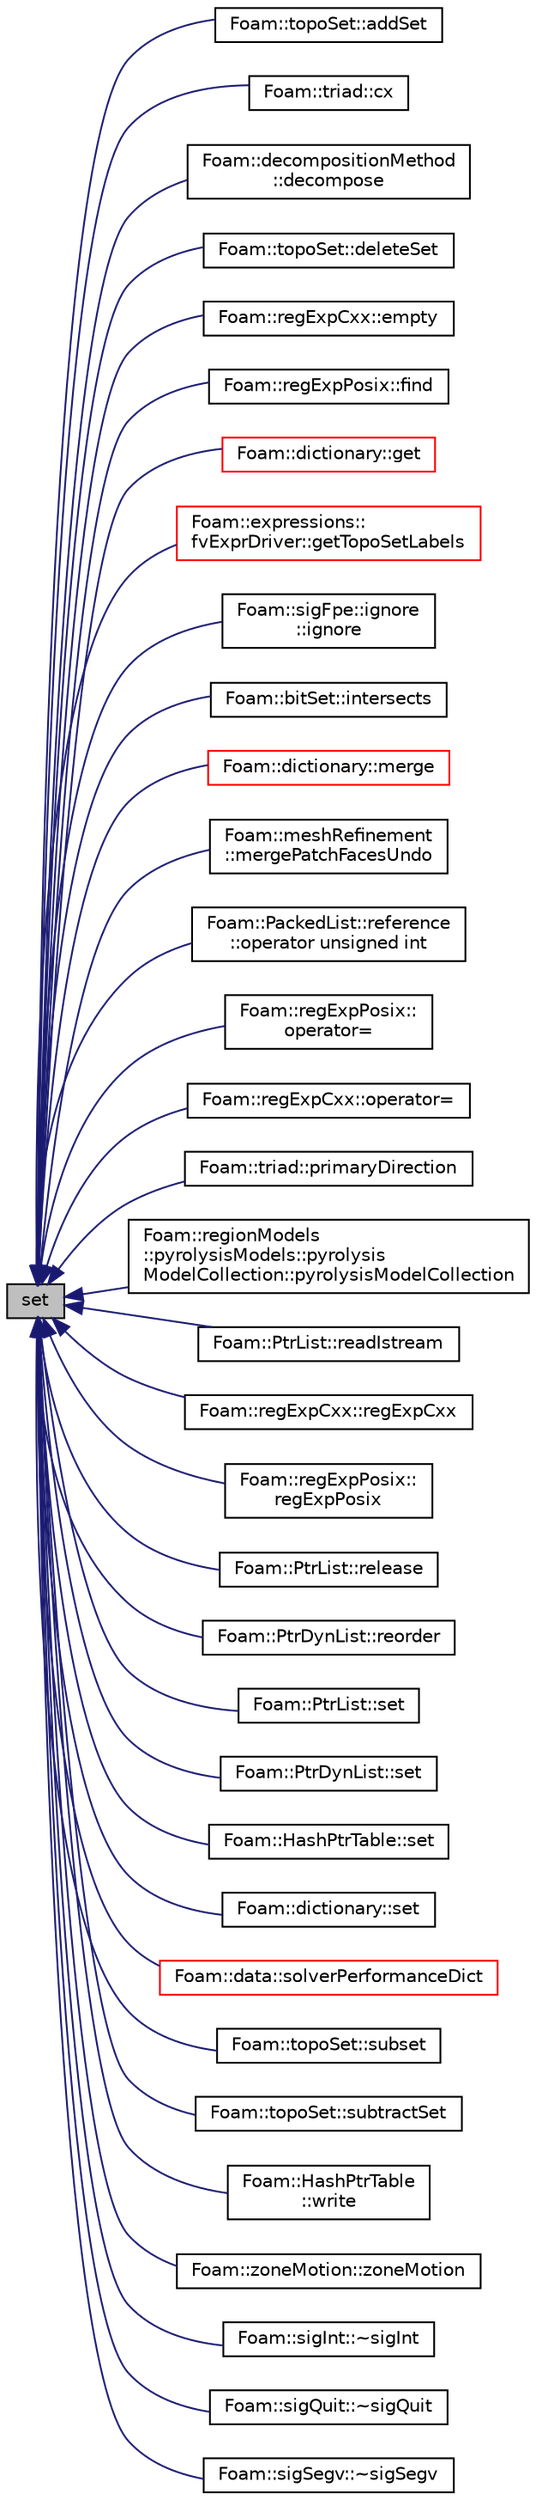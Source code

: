 digraph "set"
{
  bgcolor="transparent";
  edge [fontname="Helvetica",fontsize="10",labelfontname="Helvetica",labelfontsize="10"];
  node [fontname="Helvetica",fontsize="10",shape=record];
  rankdir="LR";
  Node1 [label="set",height=0.2,width=0.4,color="black", fillcolor="grey75", style="filled" fontcolor="black"];
  Node1 -> Node2 [dir="back",color="midnightblue",fontsize="10",style="solid",fontname="Helvetica"];
  Node2 [label="Foam::topoSet::addSet",height=0.2,width=0.4,color="black",URL="$classFoam_1_1topoSet.html#aac9372868e32f2c7de8b956890f035c2",tooltip="Add elements present in set. "];
  Node1 -> Node3 [dir="back",color="midnightblue",fontsize="10",style="solid",fontname="Helvetica"];
  Node3 [label="Foam::triad::cx",height=0.2,width=0.4,color="black",URL="$classFoam_1_1triad.html#a996b1a61fc12a529d49e5a12fec1dca5",tooltip="Extract vector for column 0. "];
  Node1 -> Node4 [dir="back",color="midnightblue",fontsize="10",style="solid",fontname="Helvetica"];
  Node4 [label="Foam::decompositionMethod\l::decompose",height=0.2,width=0.4,color="black",URL="$classFoam_1_1decompositionMethod.html#a60c75ce7fedd00f53318a801b59e87a8"];
  Node1 -> Node5 [dir="back",color="midnightblue",fontsize="10",style="solid",fontname="Helvetica"];
  Node5 [label="Foam::topoSet::deleteSet",height=0.2,width=0.4,color="black",URL="$classFoam_1_1topoSet.html#a839cd96efb75b9c2926af738ca9657a6",tooltip="Deprecated(2018-10) subtract elements present in set. "];
  Node1 -> Node6 [dir="back",color="midnightblue",fontsize="10",style="solid",fontname="Helvetica"];
  Node6 [label="Foam::regExpCxx::empty",height=0.2,width=0.4,color="black",URL="$classFoam_1_1regExpCxx.html#a3f6fc5de06a318920d84f3c3742db07f",tooltip="Return true if expression is empty. "];
  Node1 -> Node7 [dir="back",color="midnightblue",fontsize="10",style="solid",fontname="Helvetica"];
  Node7 [label="Foam::regExpPosix::find",height=0.2,width=0.4,color="black",URL="$classFoam_1_1regExpPosix.html#af5166cb725709a628f871650ce63260c",tooltip="Find position within the text. "];
  Node1 -> Node8 [dir="back",color="midnightblue",fontsize="10",style="solid",fontname="Helvetica"];
  Node8 [label="Foam::dictionary::get",height=0.2,width=0.4,color="red",URL="$classFoam_1_1dictionary.html#a77e42e567926a2832d92912ed995055a",tooltip="Find and return a T. FatalIOError if not found, or if the number of tokens is incorrect. "];
  Node1 -> Node9 [dir="back",color="midnightblue",fontsize="10",style="solid",fontname="Helvetica"];
  Node9 [label="Foam::expressions::\lfvExprDriver::getTopoSetLabels",height=0.2,width=0.4,color="red",URL="$classFoam_1_1expressions_1_1fvExprDriver.html#a5ab4e994c8fd9d70d6e9ce965d7efb81",tooltip="Read and return labels associated with the topo set. "];
  Node1 -> Node10 [dir="back",color="midnightblue",fontsize="10",style="solid",fontname="Helvetica"];
  Node10 [label="Foam::sigFpe::ignore\l::ignore",height=0.2,width=0.4,color="black",URL="$classFoam_1_1sigFpe_1_1ignore.html#a0b2aba19fa73e271c1e899335afadcb7",tooltip="Constructor deactivates any previously active SIGFPE handler. "];
  Node1 -> Node11 [dir="back",color="midnightblue",fontsize="10",style="solid",fontname="Helvetica"];
  Node11 [label="Foam::bitSet::intersects",height=0.2,width=0.4,color="black",URL="$classFoam_1_1bitSet.html#a8090e4fc5e784fd4fde54d0abf7df5ed",tooltip="True if any bits in the other bitset intersect (are the same). "];
  Node1 -> Node12 [dir="back",color="midnightblue",fontsize="10",style="solid",fontname="Helvetica"];
  Node12 [label="Foam::dictionary::merge",height=0.2,width=0.4,color="red",URL="$classFoam_1_1dictionary.html#a60ca4c5b0f4d79897a61a6e1ce3ef9fb",tooltip="Merge entries from the given dictionary. "];
  Node1 -> Node13 [dir="back",color="midnightblue",fontsize="10",style="solid",fontname="Helvetica"];
  Node13 [label="Foam::meshRefinement\l::mergePatchFacesUndo",height=0.2,width=0.4,color="black",URL="$classFoam_1_1meshRefinement.html#ad8250b1fa9c2e0cc9f75bd08c017d11a",tooltip="Merge coplanar faces. preserveFaces is != -1 for faces. "];
  Node1 -> Node14 [dir="back",color="midnightblue",fontsize="10",style="solid",fontname="Helvetica"];
  Node14 [label="Foam::PackedList::reference\l::operator unsigned int",height=0.2,width=0.4,color="black",URL="$classFoam_1_1PackedList_1_1reference.html#ad3458486e208bbd7b782352192c6af82",tooltip="Conversion operator. "];
  Node1 -> Node15 [dir="back",color="midnightblue",fontsize="10",style="solid",fontname="Helvetica"];
  Node15 [label="Foam::regExpPosix::\loperator=",height=0.2,width=0.4,color="black",URL="$classFoam_1_1regExpPosix.html#a159a88aa6c10c550b20d06c2b40a423b",tooltip="Assign and compile pattern from string. "];
  Node1 -> Node16 [dir="back",color="midnightblue",fontsize="10",style="solid",fontname="Helvetica"];
  Node16 [label="Foam::regExpCxx::operator=",height=0.2,width=0.4,color="black",URL="$classFoam_1_1regExpCxx.html#a159a88aa6c10c550b20d06c2b40a423b",tooltip="Assign and compile pattern from string. "];
  Node1 -> Node17 [dir="back",color="midnightblue",fontsize="10",style="solid",fontname="Helvetica"];
  Node17 [label="Foam::triad::primaryDirection",height=0.2,width=0.4,color="black",URL="$classFoam_1_1triad.html#a71d6039e4941440fc989488afee7c18f",tooltip="Return the primary direction of the vector v. "];
  Node1 -> Node18 [dir="back",color="midnightblue",fontsize="10",style="solid",fontname="Helvetica"];
  Node18 [label="Foam::regionModels\l::pyrolysisModels::pyrolysis\lModelCollection::pyrolysisModelCollection",height=0.2,width=0.4,color="black",URL="$classFoam_1_1regionModels_1_1pyrolysisModels_1_1pyrolysisModelCollection.html#a1b4173eb8a704738b95f1ba8542805dc",tooltip="Construct from mesh. "];
  Node1 -> Node19 [dir="back",color="midnightblue",fontsize="10",style="solid",fontname="Helvetica"];
  Node19 [label="Foam::PtrList::readIstream",height=0.2,width=0.4,color="black",URL="$classFoam_1_1PtrList.html#abd10854d664e07f878aff6bb4699f02d",tooltip="Read from Istream using Istream constructor class. "];
  Node1 -> Node20 [dir="back",color="midnightblue",fontsize="10",style="solid",fontname="Helvetica"];
  Node20 [label="Foam::regExpCxx::regExpCxx",height=0.2,width=0.4,color="black",URL="$classFoam_1_1regExpCxx.html#a9e234ba99557b0c6b0660bd5589b1059",tooltip="Construct from string. "];
  Node1 -> Node21 [dir="back",color="midnightblue",fontsize="10",style="solid",fontname="Helvetica"];
  Node21 [label="Foam::regExpPosix::\lregExpPosix",height=0.2,width=0.4,color="black",URL="$classFoam_1_1regExpPosix.html#a9cff0d27cd8a85ba1554b6001282a8d8",tooltip="Construct from string. "];
  Node1 -> Node22 [dir="back",color="midnightblue",fontsize="10",style="solid",fontname="Helvetica"];
  Node22 [label="Foam::PtrList::release",height=0.2,width=0.4,color="black",URL="$classFoam_1_1PtrList.html#a35fc868178d51a036f1886bb0ea38813",tooltip="Release ownership of the pointer at the given position. "];
  Node1 -> Node23 [dir="back",color="midnightblue",fontsize="10",style="solid",fontname="Helvetica"];
  Node23 [label="Foam::PtrDynList::reorder",height=0.2,width=0.4,color="black",URL="$classFoam_1_1PtrDynList.html#ab2a6bf14f3b63a24185844399b41078a",tooltip="Reorder elements. Reordering must be unique (ie, shuffle). "];
  Node1 -> Node24 [dir="back",color="midnightblue",fontsize="10",style="solid",fontname="Helvetica"];
  Node24 [label="Foam::PtrList::set",height=0.2,width=0.4,color="black",URL="$classFoam_1_1PtrList.html#a41531a2b3cc16a4f314bc94de3cc0eda",tooltip="Set element to given autoPtr and return old element. "];
  Node1 -> Node25 [dir="back",color="midnightblue",fontsize="10",style="solid",fontname="Helvetica"];
  Node25 [label="Foam::PtrDynList::set",height=0.2,width=0.4,color="black",URL="$classFoam_1_1PtrDynList.html#a968580a0542cecd983f0af5ad63e52dd",tooltip="Set element to given pointer and return old element (can be null) "];
  Node1 -> Node26 [dir="back",color="midnightblue",fontsize="10",style="solid",fontname="Helvetica"];
  Node26 [label="Foam::HashPtrTable::set",height=0.2,width=0.4,color="black",URL="$classFoam_1_1HashPtrTable.html#ac45135448958bd8a6ebb564e76143def",tooltip="Assign a new entry, overwriting existing entries. "];
  Node1 -> Node27 [dir="back",color="midnightblue",fontsize="10",style="solid",fontname="Helvetica"];
  Node27 [label="Foam::dictionary::set",height=0.2,width=0.4,color="black",URL="$classFoam_1_1dictionary.html#aa4fed04723135ed277cb9a11c143d20d",tooltip="Assign a dictionary entry, overwriting any existing entry. "];
  Node1 -> Node28 [dir="back",color="midnightblue",fontsize="10",style="solid",fontname="Helvetica"];
  Node28 [label="Foam::data::solverPerformanceDict",height=0.2,width=0.4,color="red",URL="$classFoam_1_1data.html#acfc8613521401a0a226420999e784c6f",tooltip="Return the dictionary of solver performance data which includes initial and final residuals for conve..."];
  Node1 -> Node29 [dir="back",color="midnightblue",fontsize="10",style="solid",fontname="Helvetica"];
  Node29 [label="Foam::topoSet::subset",height=0.2,width=0.4,color="black",URL="$classFoam_1_1topoSet.html#aca3bc27ef071fc2fccd797b459d8d979",tooltip="Subset contents. Only elements present in both sets remain. "];
  Node1 -> Node30 [dir="back",color="midnightblue",fontsize="10",style="solid",fontname="Helvetica"];
  Node30 [label="Foam::topoSet::subtractSet",height=0.2,width=0.4,color="black",URL="$classFoam_1_1topoSet.html#a666770b2d44aac02742198ae84157c16",tooltip="Subtract elements present in set. "];
  Node1 -> Node31 [dir="back",color="midnightblue",fontsize="10",style="solid",fontname="Helvetica"];
  Node31 [label="Foam::HashPtrTable\l::write",height=0.2,width=0.4,color="black",URL="$classFoam_1_1HashPtrTable.html#a4bc86b48333705e13add9de0db8eebd3",tooltip="Write. "];
  Node1 -> Node32 [dir="back",color="midnightblue",fontsize="10",style="solid",fontname="Helvetica"];
  Node32 [label="Foam::zoneMotion::zoneMotion",height=0.2,width=0.4,color="black",URL="$classFoam_1_1zoneMotion.html#ab542405b7fcbc09b790f2c36dbb15e83",tooltip="Construct from dictionary. "];
  Node1 -> Node33 [dir="back",color="midnightblue",fontsize="10",style="solid",fontname="Helvetica"];
  Node33 [label="Foam::sigInt::~sigInt",height=0.2,width=0.4,color="black",URL="$classFoam_1_1sigInt.html#a58ab89808dd4e82c2b65947be3b90706",tooltip="Destructor. "];
  Node1 -> Node34 [dir="back",color="midnightblue",fontsize="10",style="solid",fontname="Helvetica"];
  Node34 [label="Foam::sigQuit::~sigQuit",height=0.2,width=0.4,color="black",URL="$classFoam_1_1sigQuit.html#ae0faf5a2e38b4f6360f1d2b9c36e8edf",tooltip="Destructor. "];
  Node1 -> Node35 [dir="back",color="midnightblue",fontsize="10",style="solid",fontname="Helvetica"];
  Node35 [label="Foam::sigSegv::~sigSegv",height=0.2,width=0.4,color="black",URL="$classFoam_1_1sigSegv.html#aad2b833633ffcdba4a5e1b308f578365",tooltip="Destructor. "];
}
